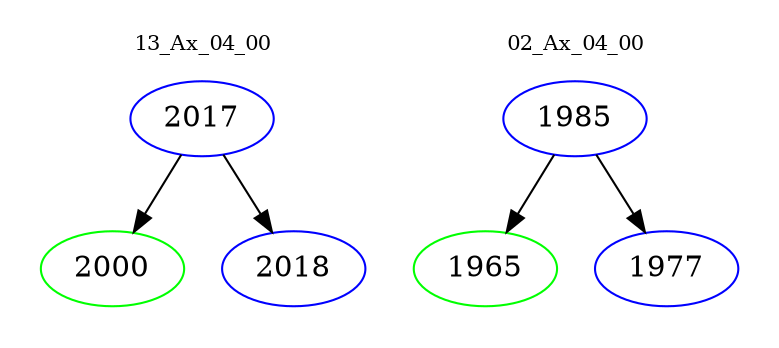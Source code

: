 digraph{
subgraph cluster_0 {
color = white
label = "13_Ax_04_00";
fontsize=10;
T0_2017 [label="2017", color="blue"]
T0_2017 -> T0_2000 [color="black"]
T0_2000 [label="2000", color="green"]
T0_2017 -> T0_2018 [color="black"]
T0_2018 [label="2018", color="blue"]
}
subgraph cluster_1 {
color = white
label = "02_Ax_04_00";
fontsize=10;
T1_1985 [label="1985", color="blue"]
T1_1985 -> T1_1965 [color="black"]
T1_1965 [label="1965", color="green"]
T1_1985 -> T1_1977 [color="black"]
T1_1977 [label="1977", color="blue"]
}
}
